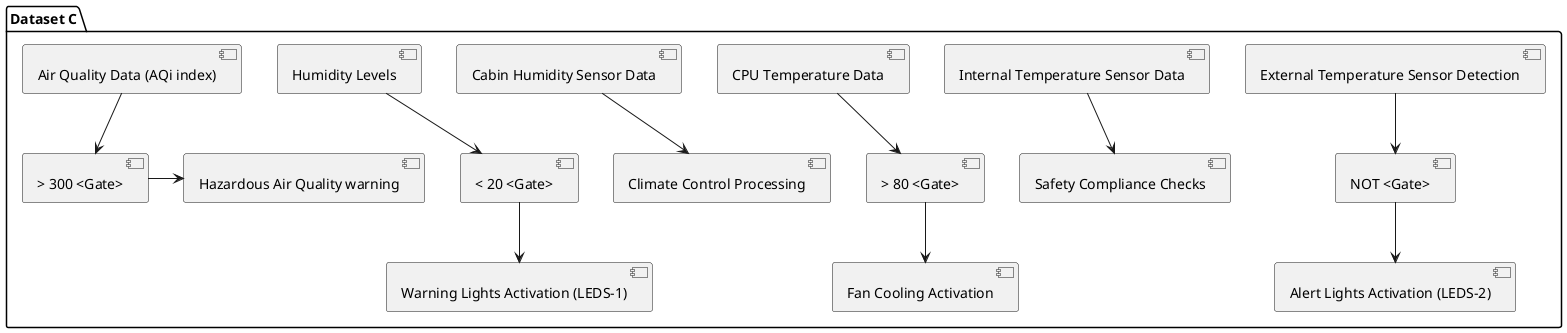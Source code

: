 @startuml
package "Dataset C" {
  [External Temperature Sensor Detection] --> [NOT <Gate>]
[NOT <Gate>] --> [Alert Lights Activation (LEDS-2)]
  [Internal Temperature Sensor Data] --> [Safety Compliance Checks]
  [CPU Temperature Data] --> [> 80 <Gate>]
[> 80 <Gate>] --> [Fan Cooling Activation]
  [Cabin Humidity Sensor Data] --> [Climate Control Processing]
  [Humidity Levels] --> [< 20 <Gate>] 
[< 20 <Gate>] --> [Warning Lights Activation (LEDS-1)]
  [Air Quality Data (AQi index)] --> [> 300 <Gate>] 
[> 300 <Gate>] -> [Hazardous Air Quality warning]
}
@enduml
